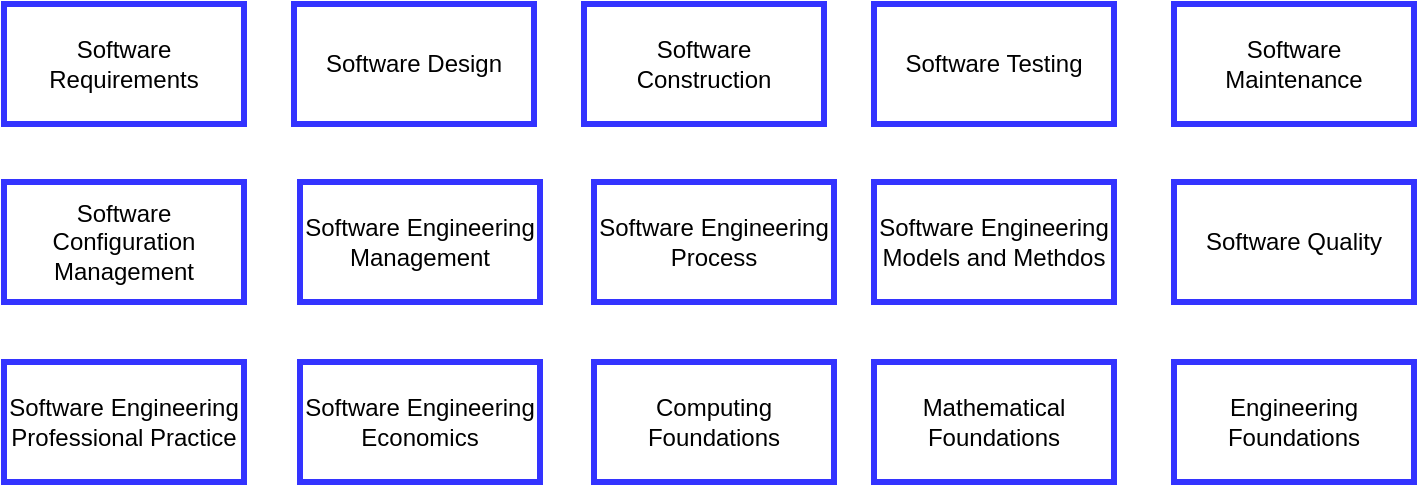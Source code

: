 <mxfile userAgent="Mozilla/5.0 (X11; Linux x86_64; rv:60.0) Gecko/20100101 Firefox/60.0" version="9.1.6" editor="www.draw.io" type="device"><diagram id="65c1fad8-c538-f716-3a9d-8a34f773d1c7" name="Page-1"><mxGraphModel dx="1063" dy="667" grid="1" gridSize="10" guides="1" tooltips="1" connect="1" arrows="1" fold="1" page="1" pageScale="1" pageWidth="850" pageHeight="1100" background="#ffffff" math="0" shadow="0"><root><mxCell id="0"/><mxCell id="1" parent="0"/><mxCell id="2" value="Software Requirements" style="rounded=0;whiteSpace=wrap;html=1;strokeColor=#3333FF;strokeWidth=3;" vertex="1" parent="1"><mxGeometry x="5" y="1" width="120" height="60" as="geometry"/></mxCell><mxCell id="3" value="Software Design" style="rounded=0;whiteSpace=wrap;html=1;strokeColor=#3333FF;strokeWidth=3;" vertex="1" parent="1"><mxGeometry x="150" y="1" width="120" height="60" as="geometry"/></mxCell><mxCell id="4" value="Software Construction" style="rounded=0;whiteSpace=wrap;html=1;strokeColor=#3333FF;strokeWidth=3;" vertex="1" parent="1"><mxGeometry x="295" y="1" width="120" height="60" as="geometry"/></mxCell><mxCell id="5" value="Software Testing" style="rounded=0;whiteSpace=wrap;html=1;strokeColor=#3333FF;strokeWidth=3;" vertex="1" parent="1"><mxGeometry x="440" y="1" width="120" height="60" as="geometry"/></mxCell><mxCell id="7" value="Software Maintenance" style="rounded=0;whiteSpace=wrap;html=1;strokeWidth=3;strokeColor=#3333FF;" vertex="1" parent="1"><mxGeometry x="590" y="1" width="120" height="60" as="geometry"/></mxCell><mxCell id="8" value="Software Configuration Management" style="rounded=0;whiteSpace=wrap;html=1;strokeColor=#3333FF;strokeWidth=3;" vertex="1" parent="1"><mxGeometry x="5" y="90" width="120" height="60" as="geometry"/></mxCell><mxCell id="9" value="Software Engineering Management" style="rounded=0;whiteSpace=wrap;html=1;strokeColor=#3333FF;strokeWidth=3;" vertex="1" parent="1"><mxGeometry x="153" y="90" width="120" height="60" as="geometry"/></mxCell><mxCell id="10" value="Software Engineering Process" style="rounded=0;whiteSpace=wrap;html=1;strokeColor=#3333FF;strokeWidth=3;" vertex="1" parent="1"><mxGeometry x="300" y="90" width="120" height="60" as="geometry"/></mxCell><mxCell id="11" value="Software Engineering Models and Methdos" style="rounded=0;whiteSpace=wrap;html=1;strokeColor=#3333FF;strokeWidth=3;" vertex="1" parent="1"><mxGeometry x="440" y="90" width="120" height="60" as="geometry"/></mxCell><mxCell id="12" value="Software Quality" style="rounded=0;whiteSpace=wrap;html=1;strokeWidth=3;strokeColor=#3333FF;" vertex="1" parent="1"><mxGeometry x="590" y="90" width="120" height="60" as="geometry"/></mxCell><mxCell id="13" value="Software Engineering Professional Practice" style="rounded=0;whiteSpace=wrap;html=1;strokeColor=#3333FF;strokeWidth=3;" vertex="1" parent="1"><mxGeometry x="5" y="180" width="120" height="60" as="geometry"/></mxCell><mxCell id="14" value="Software Engineering Economics" style="rounded=0;whiteSpace=wrap;html=1;strokeColor=#3333FF;strokeWidth=3;" vertex="1" parent="1"><mxGeometry x="153" y="180" width="120" height="60" as="geometry"/></mxCell><mxCell id="15" value="Computing Foundations" style="rounded=0;whiteSpace=wrap;html=1;strokeColor=#3333FF;strokeWidth=3;" vertex="1" parent="1"><mxGeometry x="300" y="180" width="120" height="60" as="geometry"/></mxCell><mxCell id="16" value="Mathematical Foundations" style="rounded=0;whiteSpace=wrap;html=1;strokeColor=#3333FF;strokeWidth=3;" vertex="1" parent="1"><mxGeometry x="440" y="180" width="120" height="60" as="geometry"/></mxCell><mxCell id="17" value="Engineering Foundations" style="rounded=0;whiteSpace=wrap;html=1;strokeColor=#3333FF;strokeWidth=3;" vertex="1" parent="1"><mxGeometry x="590" y="180" width="120" height="60" as="geometry"/></mxCell></root></mxGraphModel></diagram></mxfile>